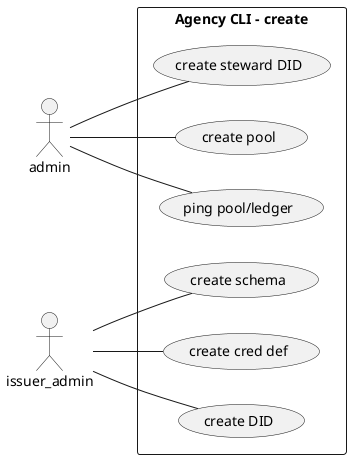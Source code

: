 @startuml
left to right direction
skinparam packageStyle rectangle

actor admin
actor issuer_admin

rectangle "Agency CLI - create" {
  admin -- (create steward DID)
  admin -- (create pool)
  admin -- (ping pool/ledger)

  issuer_admin -- (create schema)
  issuer_admin -- (create cred def)
  issuer_admin -- (create DID)
}
@enduml